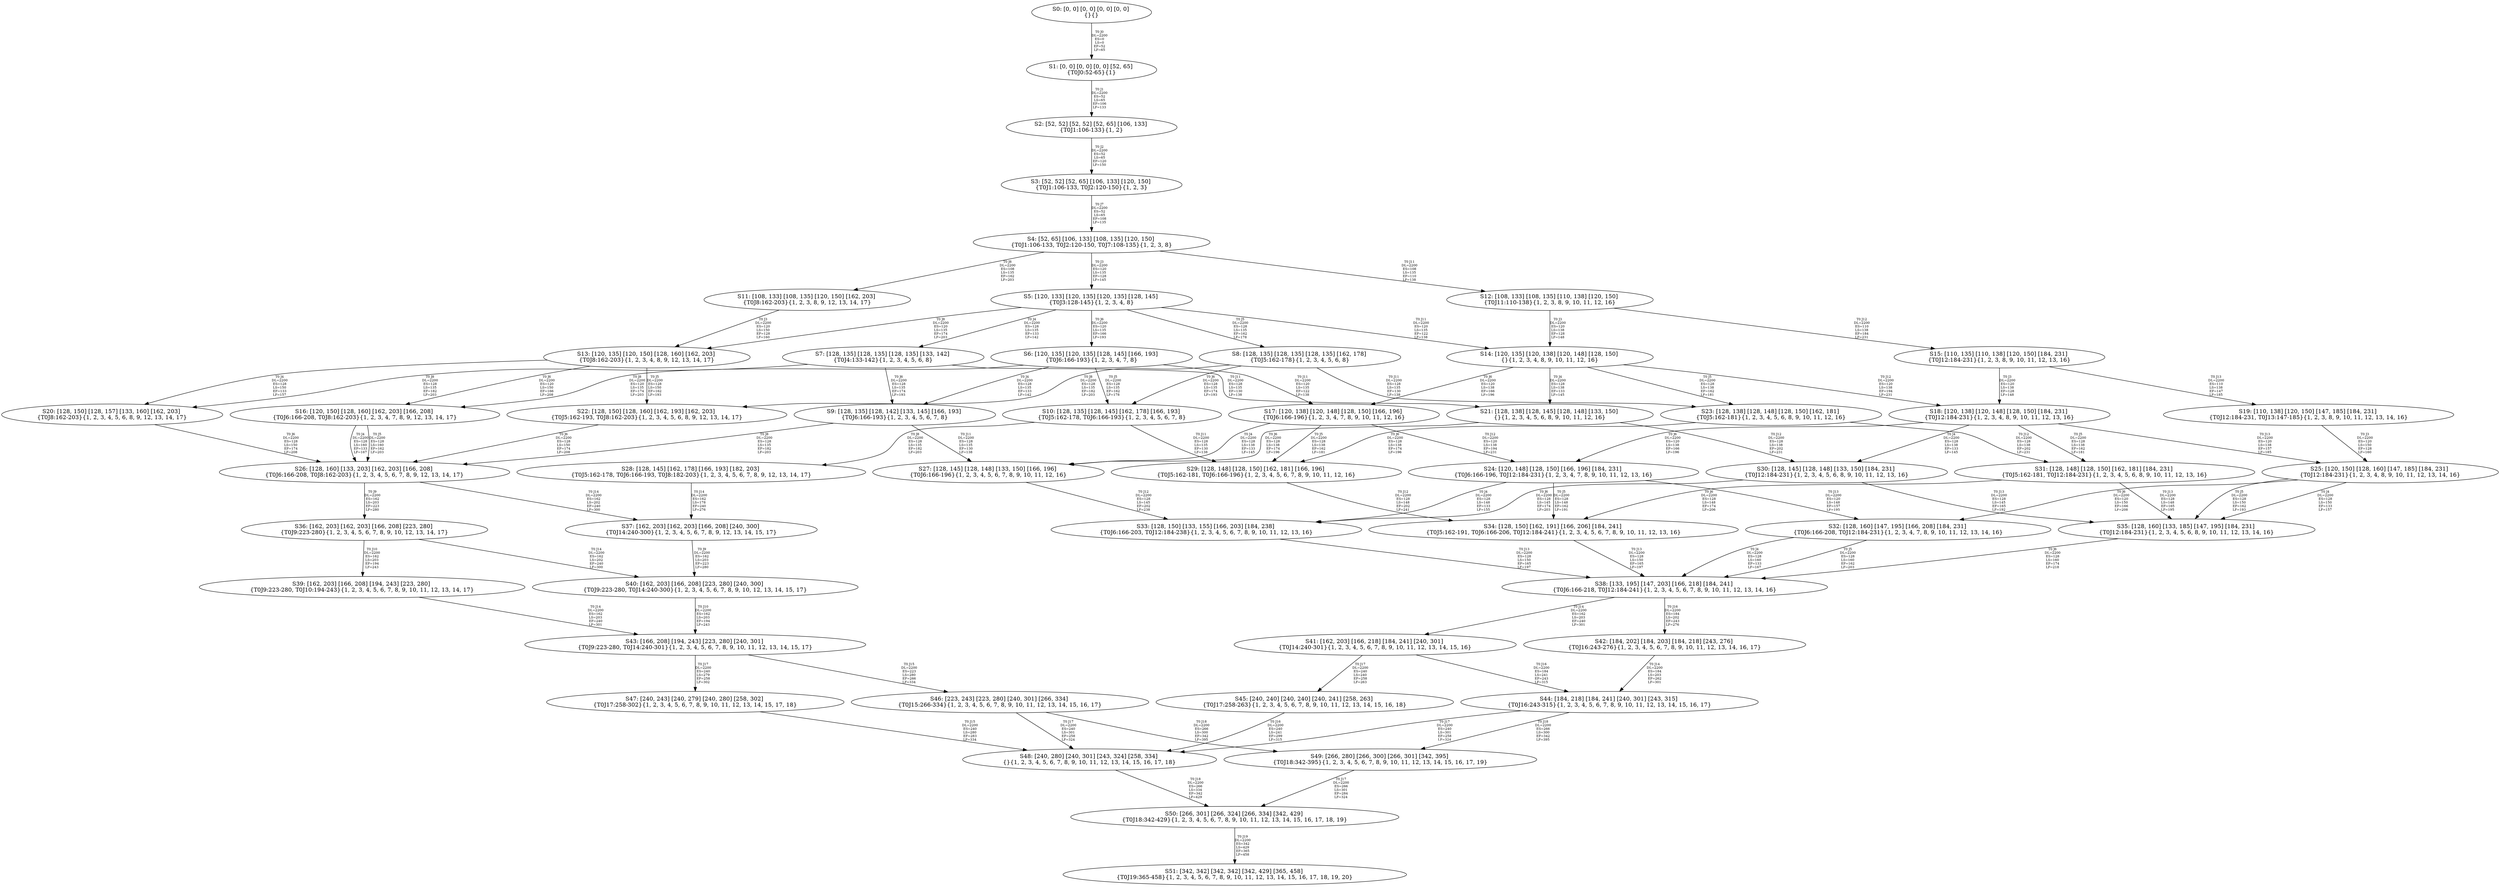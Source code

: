 digraph {
	S0[label="S0: [0, 0] [0, 0] [0, 0] [0, 0] \n{}{}"];
	S1[label="S1: [0, 0] [0, 0] [0, 0] [52, 65] \n{T0J0:52-65}{1}"];
	S2[label="S2: [52, 52] [52, 52] [52, 65] [106, 133] \n{T0J1:106-133}{1, 2}"];
	S3[label="S3: [52, 52] [52, 65] [106, 133] [120, 150] \n{T0J1:106-133, T0J2:120-150}{1, 2, 3}"];
	S4[label="S4: [52, 65] [106, 133] [108, 135] [120, 150] \n{T0J1:106-133, T0J2:120-150, T0J7:108-135}{1, 2, 3, 8}"];
	S5[label="S5: [120, 133] [120, 135] [120, 135] [128, 145] \n{T0J3:128-145}{1, 2, 3, 4, 8}"];
	S6[label="S6: [120, 135] [120, 135] [128, 145] [166, 193] \n{T0J6:166-193}{1, 2, 3, 4, 7, 8}"];
	S7[label="S7: [128, 135] [128, 135] [128, 135] [133, 142] \n{T0J4:133-142}{1, 2, 3, 4, 5, 6, 8}"];
	S8[label="S8: [128, 135] [128, 135] [128, 135] [162, 178] \n{T0J5:162-178}{1, 2, 3, 4, 5, 6, 8}"];
	S9[label="S9: [128, 135] [128, 142] [133, 145] [166, 193] \n{T0J6:166-193}{1, 2, 3, 4, 5, 6, 7, 8}"];
	S10[label="S10: [128, 135] [128, 145] [162, 178] [166, 193] \n{T0J5:162-178, T0J6:166-193}{1, 2, 3, 4, 5, 6, 7, 8}"];
	S11[label="S11: [108, 133] [108, 135] [120, 150] [162, 203] \n{T0J8:162-203}{1, 2, 3, 8, 9, 12, 13, 14, 17}"];
	S12[label="S12: [108, 133] [108, 135] [110, 138] [120, 150] \n{T0J11:110-138}{1, 2, 3, 8, 9, 10, 11, 12, 16}"];
	S13[label="S13: [120, 135] [120, 150] [128, 160] [162, 203] \n{T0J8:162-203}{1, 2, 3, 4, 8, 9, 12, 13, 14, 17}"];
	S14[label="S14: [120, 135] [120, 138] [120, 148] [128, 150] \n{}{1, 2, 3, 4, 8, 9, 10, 11, 12, 16}"];
	S15[label="S15: [110, 135] [110, 138] [120, 150] [184, 231] \n{T0J12:184-231}{1, 2, 3, 8, 9, 10, 11, 12, 13, 16}"];
	S16[label="S16: [120, 150] [128, 160] [162, 203] [166, 208] \n{T0J6:166-208, T0J8:162-203}{1, 2, 3, 4, 7, 8, 9, 12, 13, 14, 17}"];
	S17[label="S17: [120, 138] [120, 148] [128, 150] [166, 196] \n{T0J6:166-196}{1, 2, 3, 4, 7, 8, 9, 10, 11, 12, 16}"];
	S18[label="S18: [120, 138] [120, 148] [128, 150] [184, 231] \n{T0J12:184-231}{1, 2, 3, 4, 8, 9, 10, 11, 12, 13, 16}"];
	S19[label="S19: [110, 138] [120, 150] [147, 185] [184, 231] \n{T0J12:184-231, T0J13:147-185}{1, 2, 3, 8, 9, 10, 11, 12, 13, 14, 16}"];
	S20[label="S20: [128, 150] [128, 157] [133, 160] [162, 203] \n{T0J8:162-203}{1, 2, 3, 4, 5, 6, 8, 9, 12, 13, 14, 17}"];
	S21[label="S21: [128, 138] [128, 145] [128, 148] [133, 150] \n{}{1, 2, 3, 4, 5, 6, 8, 9, 10, 11, 12, 16}"];
	S22[label="S22: [128, 150] [128, 160] [162, 193] [162, 203] \n{T0J5:162-193, T0J8:162-203}{1, 2, 3, 4, 5, 6, 8, 9, 12, 13, 14, 17}"];
	S23[label="S23: [128, 138] [128, 148] [128, 150] [162, 181] \n{T0J5:162-181}{1, 2, 3, 4, 5, 6, 8, 9, 10, 11, 12, 16}"];
	S24[label="S24: [120, 148] [128, 150] [166, 196] [184, 231] \n{T0J6:166-196, T0J12:184-231}{1, 2, 3, 4, 7, 8, 9, 10, 11, 12, 13, 16}"];
	S25[label="S25: [120, 150] [128, 160] [147, 185] [184, 231] \n{T0J12:184-231}{1, 2, 3, 4, 8, 9, 10, 11, 12, 13, 14, 16}"];
	S26[label="S26: [128, 160] [133, 203] [162, 203] [166, 208] \n{T0J6:166-208, T0J8:162-203}{1, 2, 3, 4, 5, 6, 7, 8, 9, 12, 13, 14, 17}"];
	S27[label="S27: [128, 145] [128, 148] [133, 150] [166, 196] \n{T0J6:166-196}{1, 2, 3, 4, 5, 6, 7, 8, 9, 10, 11, 12, 16}"];
	S28[label="S28: [128, 145] [162, 178] [166, 193] [182, 203] \n{T0J5:162-178, T0J6:166-193, T0J8:182-203}{1, 2, 3, 4, 5, 6, 7, 8, 9, 12, 13, 14, 17}"];
	S29[label="S29: [128, 148] [128, 150] [162, 181] [166, 196] \n{T0J5:162-181, T0J6:166-196}{1, 2, 3, 4, 5, 6, 7, 8, 9, 10, 11, 12, 16}"];
	S30[label="S30: [128, 145] [128, 148] [133, 150] [184, 231] \n{T0J12:184-231}{1, 2, 3, 4, 5, 6, 8, 9, 10, 11, 12, 13, 16}"];
	S31[label="S31: [128, 148] [128, 150] [162, 181] [184, 231] \n{T0J5:162-181, T0J12:184-231}{1, 2, 3, 4, 5, 6, 8, 9, 10, 11, 12, 13, 16}"];
	S32[label="S32: [128, 160] [147, 195] [166, 208] [184, 231] \n{T0J6:166-208, T0J12:184-231}{1, 2, 3, 4, 7, 8, 9, 10, 11, 12, 13, 14, 16}"];
	S33[label="S33: [128, 150] [133, 155] [166, 203] [184, 238] \n{T0J6:166-203, T0J12:184-238}{1, 2, 3, 4, 5, 6, 7, 8, 9, 10, 11, 12, 13, 16}"];
	S34[label="S34: [128, 150] [162, 191] [166, 206] [184, 241] \n{T0J5:162-191, T0J6:166-206, T0J12:184-241}{1, 2, 3, 4, 5, 6, 7, 8, 9, 10, 11, 12, 13, 16}"];
	S35[label="S35: [128, 160] [133, 185] [147, 195] [184, 231] \n{T0J12:184-231}{1, 2, 3, 4, 5, 6, 8, 9, 10, 11, 12, 13, 14, 16}"];
	S36[label="S36: [162, 203] [162, 203] [166, 208] [223, 280] \n{T0J9:223-280}{1, 2, 3, 4, 5, 6, 7, 8, 9, 10, 12, 13, 14, 17}"];
	S37[label="S37: [162, 203] [162, 203] [166, 208] [240, 300] \n{T0J14:240-300}{1, 2, 3, 4, 5, 6, 7, 8, 9, 12, 13, 14, 15, 17}"];
	S38[label="S38: [133, 195] [147, 203] [166, 218] [184, 241] \n{T0J6:166-218, T0J12:184-241}{1, 2, 3, 4, 5, 6, 7, 8, 9, 10, 11, 12, 13, 14, 16}"];
	S39[label="S39: [162, 203] [166, 208] [194, 243] [223, 280] \n{T0J9:223-280, T0J10:194-243}{1, 2, 3, 4, 5, 6, 7, 8, 9, 10, 11, 12, 13, 14, 17}"];
	S40[label="S40: [162, 203] [166, 208] [223, 280] [240, 300] \n{T0J9:223-280, T0J14:240-300}{1, 2, 3, 4, 5, 6, 7, 8, 9, 10, 12, 13, 14, 15, 17}"];
	S41[label="S41: [162, 203] [166, 218] [184, 241] [240, 301] \n{T0J14:240-301}{1, 2, 3, 4, 5, 6, 7, 8, 9, 10, 11, 12, 13, 14, 15, 16}"];
	S42[label="S42: [184, 202] [184, 203] [184, 218] [243, 276] \n{T0J16:243-276}{1, 2, 3, 4, 5, 6, 7, 8, 9, 10, 11, 12, 13, 14, 16, 17}"];
	S43[label="S43: [166, 208] [194, 243] [223, 280] [240, 301] \n{T0J9:223-280, T0J14:240-301}{1, 2, 3, 4, 5, 6, 7, 8, 9, 10, 11, 12, 13, 14, 15, 17}"];
	S44[label="S44: [184, 218] [184, 241] [240, 301] [243, 315] \n{T0J16:243-315}{1, 2, 3, 4, 5, 6, 7, 8, 9, 10, 11, 12, 13, 14, 15, 16, 17}"];
	S45[label="S45: [240, 240] [240, 240] [240, 241] [258, 263] \n{T0J17:258-263}{1, 2, 3, 4, 5, 6, 7, 8, 9, 10, 11, 12, 13, 14, 15, 16, 18}"];
	S46[label="S46: [223, 243] [223, 280] [240, 301] [266, 334] \n{T0J15:266-334}{1, 2, 3, 4, 5, 6, 7, 8, 9, 10, 11, 12, 13, 14, 15, 16, 17}"];
	S47[label="S47: [240, 243] [240, 279] [240, 280] [258, 302] \n{T0J17:258-302}{1, 2, 3, 4, 5, 6, 7, 8, 9, 10, 11, 12, 13, 14, 15, 17, 18}"];
	S48[label="S48: [240, 280] [240, 301] [243, 324] [258, 334] \n{}{1, 2, 3, 4, 5, 6, 7, 8, 9, 10, 11, 12, 13, 14, 15, 16, 17, 18}"];
	S49[label="S49: [266, 280] [266, 300] [266, 301] [342, 395] \n{T0J18:342-395}{1, 2, 3, 4, 5, 6, 7, 8, 9, 10, 11, 12, 13, 14, 15, 16, 17, 19}"];
	S50[label="S50: [266, 301] [266, 324] [266, 334] [342, 429] \n{T0J18:342-429}{1, 2, 3, 4, 5, 6, 7, 8, 9, 10, 11, 12, 13, 14, 15, 16, 17, 18, 19}"];
	S51[label="S51: [342, 342] [342, 342] [342, 429] [365, 458] \n{T0J19:365-458}{1, 2, 3, 4, 5, 6, 7, 8, 9, 10, 11, 12, 13, 14, 15, 16, 17, 18, 19, 20}"];
	S0 -> S1[label="T0 J0\nDL=2200\nES=0\nLS=0\nEF=52\nLF=65",fontsize=8];
	S1 -> S2[label="T0 J1\nDL=2200\nES=52\nLS=65\nEF=106\nLF=133",fontsize=8];
	S2 -> S3[label="T0 J2\nDL=2200\nES=52\nLS=65\nEF=120\nLF=150",fontsize=8];
	S3 -> S4[label="T0 J7\nDL=2200\nES=52\nLS=65\nEF=108\nLF=135",fontsize=8];
	S4 -> S5[label="T0 J3\nDL=2200\nES=120\nLS=135\nEF=128\nLF=145",fontsize=8];
	S4 -> S11[label="T0 J8\nDL=2200\nES=108\nLS=135\nEF=162\nLF=203",fontsize=8];
	S4 -> S12[label="T0 J11\nDL=2200\nES=108\nLS=135\nEF=110\nLF=138",fontsize=8];
	S5 -> S7[label="T0 J4\nDL=2200\nES=128\nLS=135\nEF=133\nLF=142",fontsize=8];
	S5 -> S8[label="T0 J5\nDL=2200\nES=128\nLS=135\nEF=162\nLF=178",fontsize=8];
	S5 -> S6[label="T0 J6\nDL=2200\nES=120\nLS=135\nEF=166\nLF=193",fontsize=8];
	S5 -> S13[label="T0 J8\nDL=2200\nES=120\nLS=135\nEF=174\nLF=203",fontsize=8];
	S5 -> S14[label="T0 J11\nDL=2200\nES=120\nLS=135\nEF=122\nLF=138",fontsize=8];
	S6 -> S9[label="T0 J4\nDL=2200\nES=128\nLS=135\nEF=133\nLF=142",fontsize=8];
	S6 -> S10[label="T0 J5\nDL=2200\nES=128\nLS=135\nEF=162\nLF=178",fontsize=8];
	S6 -> S16[label="T0 J8\nDL=2200\nES=120\nLS=135\nEF=174\nLF=203",fontsize=8];
	S6 -> S17[label="T0 J11\nDL=2200\nES=120\nLS=135\nEF=122\nLF=138",fontsize=8];
	S7 -> S9[label="T0 J6\nDL=2200\nES=128\nLS=135\nEF=174\nLF=193",fontsize=8];
	S7 -> S20[label="T0 J8\nDL=2200\nES=128\nLS=135\nEF=182\nLF=203",fontsize=8];
	S7 -> S21[label="T0 J11\nDL=2200\nES=128\nLS=135\nEF=130\nLF=138",fontsize=8];
	S8 -> S10[label="T0 J6\nDL=2200\nES=128\nLS=135\nEF=174\nLF=193",fontsize=8];
	S8 -> S22[label="T0 J8\nDL=2200\nES=128\nLS=135\nEF=182\nLF=203",fontsize=8];
	S8 -> S23[label="T0 J11\nDL=2200\nES=128\nLS=135\nEF=130\nLF=138",fontsize=8];
	S9 -> S26[label="T0 J8\nDL=2200\nES=128\nLS=135\nEF=182\nLF=203",fontsize=8];
	S9 -> S27[label="T0 J11\nDL=2200\nES=128\nLS=135\nEF=130\nLF=138",fontsize=8];
	S10 -> S28[label="T0 J8\nDL=2200\nES=128\nLS=135\nEF=182\nLF=203",fontsize=8];
	S10 -> S29[label="T0 J11\nDL=2200\nES=128\nLS=135\nEF=130\nLF=138",fontsize=8];
	S11 -> S13[label="T0 J3\nDL=2200\nES=120\nLS=150\nEF=128\nLF=160",fontsize=8];
	S12 -> S14[label="T0 J3\nDL=2200\nES=120\nLS=138\nEF=128\nLF=148",fontsize=8];
	S12 -> S15[label="T0 J12\nDL=2200\nES=110\nLS=138\nEF=184\nLF=231",fontsize=8];
	S13 -> S20[label="T0 J4\nDL=2200\nES=128\nLS=150\nEF=133\nLF=157",fontsize=8];
	S13 -> S22[label="T0 J5\nDL=2200\nES=128\nLS=150\nEF=162\nLF=193",fontsize=8];
	S13 -> S16[label="T0 J6\nDL=2200\nES=120\nLS=150\nEF=166\nLF=208",fontsize=8];
	S14 -> S21[label="T0 J4\nDL=2200\nES=128\nLS=138\nEF=133\nLF=145",fontsize=8];
	S14 -> S23[label="T0 J5\nDL=2200\nES=128\nLS=138\nEF=162\nLF=181",fontsize=8];
	S14 -> S17[label="T0 J6\nDL=2200\nES=120\nLS=138\nEF=166\nLF=196",fontsize=8];
	S14 -> S18[label="T0 J12\nDL=2200\nES=120\nLS=138\nEF=194\nLF=231",fontsize=8];
	S15 -> S18[label="T0 J3\nDL=2200\nES=120\nLS=138\nEF=128\nLF=148",fontsize=8];
	S15 -> S19[label="T0 J13\nDL=2200\nES=110\nLS=138\nEF=147\nLF=185",fontsize=8];
	S16 -> S26[label="T0 J4\nDL=2200\nES=128\nLS=160\nEF=133\nLF=167",fontsize=8];
	S16 -> S26[label="T0 J5\nDL=2200\nES=128\nLS=160\nEF=162\nLF=203",fontsize=8];
	S17 -> S27[label="T0 J4\nDL=2200\nES=128\nLS=138\nEF=133\nLF=145",fontsize=8];
	S17 -> S29[label="T0 J5\nDL=2200\nES=128\nLS=138\nEF=162\nLF=181",fontsize=8];
	S17 -> S24[label="T0 J12\nDL=2200\nES=120\nLS=138\nEF=194\nLF=231",fontsize=8];
	S18 -> S30[label="T0 J4\nDL=2200\nES=128\nLS=138\nEF=133\nLF=145",fontsize=8];
	S18 -> S31[label="T0 J5\nDL=2200\nES=128\nLS=138\nEF=162\nLF=181",fontsize=8];
	S18 -> S24[label="T0 J6\nDL=2200\nES=120\nLS=138\nEF=166\nLF=196",fontsize=8];
	S18 -> S25[label="T0 J13\nDL=2200\nES=120\nLS=138\nEF=157\nLF=185",fontsize=8];
	S19 -> S25[label="T0 J3\nDL=2200\nES=120\nLS=150\nEF=128\nLF=160",fontsize=8];
	S20 -> S26[label="T0 J6\nDL=2200\nES=128\nLS=150\nEF=174\nLF=208",fontsize=8];
	S21 -> S27[label="T0 J6\nDL=2200\nES=128\nLS=138\nEF=174\nLF=196",fontsize=8];
	S21 -> S30[label="T0 J12\nDL=2200\nES=128\nLS=138\nEF=202\nLF=231",fontsize=8];
	S22 -> S26[label="T0 J6\nDL=2200\nES=128\nLS=150\nEF=174\nLF=208",fontsize=8];
	S23 -> S29[label="T0 J6\nDL=2200\nES=128\nLS=138\nEF=174\nLF=196",fontsize=8];
	S23 -> S31[label="T0 J12\nDL=2200\nES=128\nLS=138\nEF=202\nLF=231",fontsize=8];
	S24 -> S33[label="T0 J4\nDL=2200\nES=128\nLS=148\nEF=133\nLF=155",fontsize=8];
	S24 -> S34[label="T0 J5\nDL=2200\nES=128\nLS=148\nEF=162\nLF=191",fontsize=8];
	S24 -> S32[label="T0 J13\nDL=2200\nES=120\nLS=148\nEF=157\nLF=195",fontsize=8];
	S25 -> S35[label="T0 J4\nDL=2200\nES=128\nLS=150\nEF=133\nLF=157",fontsize=8];
	S25 -> S35[label="T0 J5\nDL=2200\nES=128\nLS=150\nEF=162\nLF=193",fontsize=8];
	S25 -> S32[label="T0 J6\nDL=2200\nES=120\nLS=150\nEF=166\nLF=208",fontsize=8];
	S26 -> S36[label="T0 J9\nDL=2200\nES=162\nLS=203\nEF=223\nLF=280",fontsize=8];
	S26 -> S37[label="T0 J14\nDL=2200\nES=162\nLS=202\nEF=240\nLF=300",fontsize=8];
	S27 -> S33[label="T0 J12\nDL=2200\nES=128\nLS=145\nEF=202\nLF=238",fontsize=8];
	S28 -> S37[label="T0 J14\nDL=2200\nES=162\nLS=178\nEF=240\nLF=276",fontsize=8];
	S29 -> S34[label="T0 J12\nDL=2200\nES=128\nLS=148\nEF=202\nLF=241",fontsize=8];
	S30 -> S33[label="T0 J6\nDL=2200\nES=128\nLS=145\nEF=174\nLF=203",fontsize=8];
	S30 -> S35[label="T0 J13\nDL=2200\nES=128\nLS=145\nEF=165\nLF=192",fontsize=8];
	S31 -> S34[label="T0 J6\nDL=2200\nES=128\nLS=148\nEF=174\nLF=206",fontsize=8];
	S31 -> S35[label="T0 J13\nDL=2200\nES=128\nLS=148\nEF=165\nLF=195",fontsize=8];
	S32 -> S38[label="T0 J4\nDL=2200\nES=128\nLS=160\nEF=133\nLF=167",fontsize=8];
	S32 -> S38[label="T0 J5\nDL=2200\nES=128\nLS=160\nEF=162\nLF=203",fontsize=8];
	S33 -> S38[label="T0 J13\nDL=2200\nES=128\nLS=150\nEF=165\nLF=197",fontsize=8];
	S34 -> S38[label="T0 J13\nDL=2200\nES=128\nLS=150\nEF=165\nLF=197",fontsize=8];
	S35 -> S38[label="T0 J6\nDL=2200\nES=128\nLS=160\nEF=174\nLF=218",fontsize=8];
	S36 -> S39[label="T0 J10\nDL=2200\nES=162\nLS=203\nEF=194\nLF=243",fontsize=8];
	S36 -> S40[label="T0 J14\nDL=2200\nES=162\nLS=202\nEF=240\nLF=300",fontsize=8];
	S37 -> S40[label="T0 J9\nDL=2200\nES=162\nLS=203\nEF=223\nLF=280",fontsize=8];
	S38 -> S41[label="T0 J14\nDL=2200\nES=162\nLS=203\nEF=240\nLF=301",fontsize=8];
	S38 -> S42[label="T0 J16\nDL=2200\nES=184\nLS=202\nEF=243\nLF=276",fontsize=8];
	S39 -> S43[label="T0 J14\nDL=2200\nES=162\nLS=203\nEF=240\nLF=301",fontsize=8];
	S40 -> S43[label="T0 J10\nDL=2200\nES=162\nLS=203\nEF=194\nLF=243",fontsize=8];
	S41 -> S44[label="T0 J16\nDL=2200\nES=184\nLS=241\nEF=243\nLF=315",fontsize=8];
	S41 -> S45[label="T0 J17\nDL=2200\nES=240\nLS=240\nEF=258\nLF=263",fontsize=8];
	S42 -> S44[label="T0 J14\nDL=2200\nES=184\nLS=203\nEF=262\nLF=301",fontsize=8];
	S43 -> S46[label="T0 J15\nDL=2200\nES=223\nLS=280\nEF=266\nLF=334",fontsize=8];
	S43 -> S47[label="T0 J17\nDL=2200\nES=240\nLS=279\nEF=258\nLF=302",fontsize=8];
	S44 -> S48[label="T0 J17\nDL=2200\nES=240\nLS=301\nEF=258\nLF=324",fontsize=8];
	S44 -> S49[label="T0 J18\nDL=2200\nES=266\nLS=300\nEF=342\nLF=395",fontsize=8];
	S45 -> S48[label="T0 J16\nDL=2200\nES=240\nLS=241\nEF=299\nLF=315",fontsize=8];
	S46 -> S48[label="T0 J17\nDL=2200\nES=240\nLS=301\nEF=258\nLF=324",fontsize=8];
	S46 -> S49[label="T0 J18\nDL=2200\nES=266\nLS=300\nEF=342\nLF=395",fontsize=8];
	S47 -> S48[label="T0 J15\nDL=2200\nES=240\nLS=280\nEF=283\nLF=334",fontsize=8];
	S48 -> S50[label="T0 J18\nDL=2200\nES=266\nLS=334\nEF=342\nLF=429",fontsize=8];
	S49 -> S50[label="T0 J17\nDL=2200\nES=266\nLS=301\nEF=284\nLF=324",fontsize=8];
	S50 -> S51[label="T0 J19\nDL=2200\nES=342\nLS=429\nEF=365\nLF=458",fontsize=8];
}
